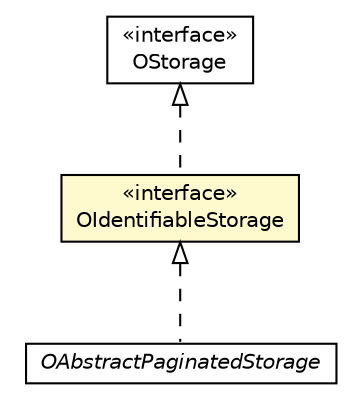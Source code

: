 #!/usr/local/bin/dot
#
# Class diagram 
# Generated by UMLGraph version R5_6-24-gf6e263 (http://www.umlgraph.org/)
#

digraph G {
	edge [fontname="Helvetica",fontsize=10,labelfontname="Helvetica",labelfontsize=10];
	node [fontname="Helvetica",fontsize=10,shape=plaintext];
	nodesep=0.25;
	ranksep=0.5;
	// com.orientechnologies.orient.core.storage.OStorage
	c3706008 [label=<<table title="com.orientechnologies.orient.core.storage.OStorage" border="0" cellborder="1" cellspacing="0" cellpadding="2" port="p" href="./OStorage.html">
		<tr><td><table border="0" cellspacing="0" cellpadding="1">
<tr><td align="center" balign="center"> &#171;interface&#187; </td></tr>
<tr><td align="center" balign="center"> OStorage </td></tr>
		</table></td></tr>
		</table>>, URL="./OStorage.html", fontname="Helvetica", fontcolor="black", fontsize=10.0];
	// com.orientechnologies.orient.core.storage.OIdentifiableStorage
	c3706023 [label=<<table title="com.orientechnologies.orient.core.storage.OIdentifiableStorage" border="0" cellborder="1" cellspacing="0" cellpadding="2" port="p" bgcolor="lemonChiffon" href="./OIdentifiableStorage.html">
		<tr><td><table border="0" cellspacing="0" cellpadding="1">
<tr><td align="center" balign="center"> &#171;interface&#187; </td></tr>
<tr><td align="center" balign="center"> OIdentifiableStorage </td></tr>
		</table></td></tr>
		</table>>, URL="./OIdentifiableStorage.html", fontname="Helvetica", fontcolor="black", fontsize=10.0];
	// com.orientechnologies.orient.core.storage.impl.local.OAbstractPaginatedStorage
	c3706036 [label=<<table title="com.orientechnologies.orient.core.storage.impl.local.OAbstractPaginatedStorage" border="0" cellborder="1" cellspacing="0" cellpadding="2" port="p" href="./impl/local/OAbstractPaginatedStorage.html">
		<tr><td><table border="0" cellspacing="0" cellpadding="1">
<tr><td align="center" balign="center"><font face="Helvetica-Oblique"> OAbstractPaginatedStorage </font></td></tr>
		</table></td></tr>
		</table>>, URL="./impl/local/OAbstractPaginatedStorage.html", fontname="Helvetica", fontcolor="black", fontsize=10.0];
	//com.orientechnologies.orient.core.storage.OIdentifiableStorage implements com.orientechnologies.orient.core.storage.OStorage
	c3706008:p -> c3706023:p [dir=back,arrowtail=empty,style=dashed];
	//com.orientechnologies.orient.core.storage.impl.local.OAbstractPaginatedStorage implements com.orientechnologies.orient.core.storage.OIdentifiableStorage
	c3706023:p -> c3706036:p [dir=back,arrowtail=empty,style=dashed];
}

